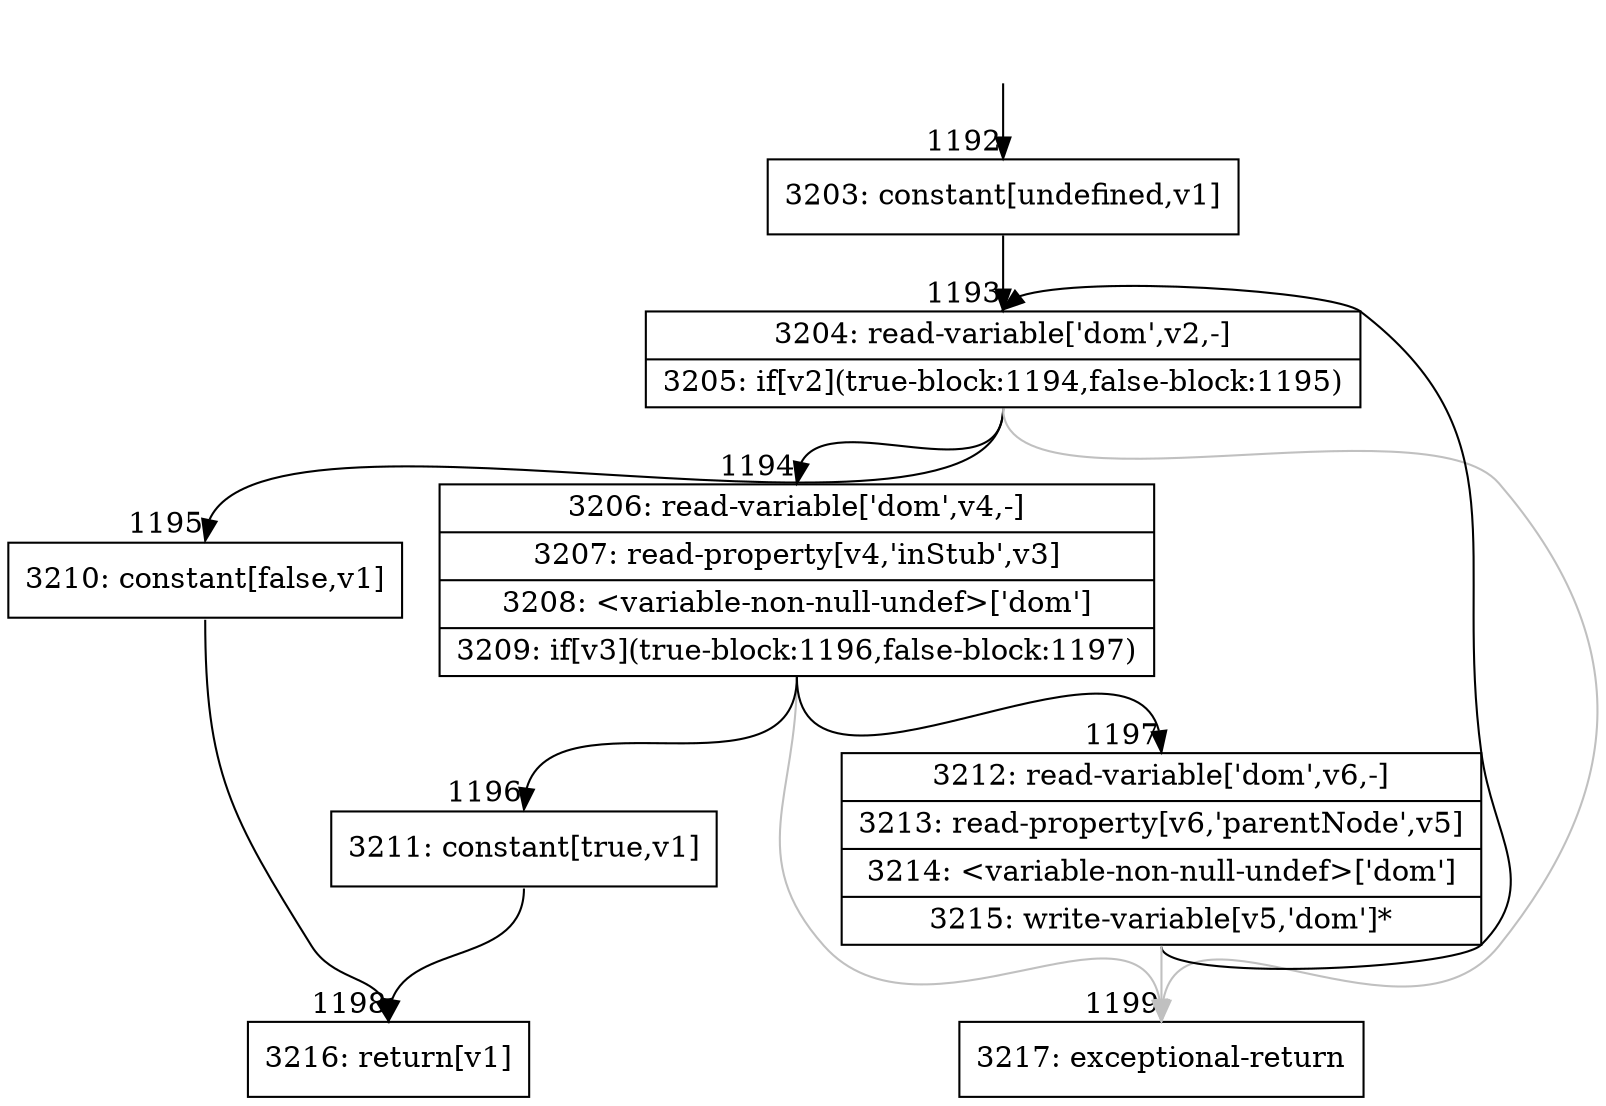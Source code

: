 digraph {
rankdir="TD"
BB_entry88[shape=none,label=""];
BB_entry88 -> BB1192 [tailport=s, headport=n, headlabel="    1192"]
BB1192 [shape=record label="{3203: constant[undefined,v1]}" ] 
BB1192 -> BB1193 [tailport=s, headport=n, headlabel="      1193"]
BB1193 [shape=record label="{3204: read-variable['dom',v2,-]|3205: if[v2](true-block:1194,false-block:1195)}" ] 
BB1193 -> BB1194 [tailport=s, headport=n, headlabel="      1194"]
BB1193 -> BB1195 [tailport=s, headport=n, headlabel="      1195"]
BB1193 -> BB1199 [tailport=s, headport=n, color=gray, headlabel="      1199"]
BB1194 [shape=record label="{3206: read-variable['dom',v4,-]|3207: read-property[v4,'inStub',v3]|3208: \<variable-non-null-undef\>['dom']|3209: if[v3](true-block:1196,false-block:1197)}" ] 
BB1194 -> BB1196 [tailport=s, headport=n, headlabel="      1196"]
BB1194 -> BB1197 [tailport=s, headport=n, headlabel="      1197"]
BB1194 -> BB1199 [tailport=s, headport=n, color=gray]
BB1195 [shape=record label="{3210: constant[false,v1]}" ] 
BB1195 -> BB1198 [tailport=s, headport=n, headlabel="      1198"]
BB1196 [shape=record label="{3211: constant[true,v1]}" ] 
BB1196 -> BB1198 [tailport=s, headport=n]
BB1197 [shape=record label="{3212: read-variable['dom',v6,-]|3213: read-property[v6,'parentNode',v5]|3214: \<variable-non-null-undef\>['dom']|3215: write-variable[v5,'dom']*}" ] 
BB1197 -> BB1193 [tailport=s, headport=n]
BB1197 -> BB1199 [tailport=s, headport=n, color=gray]
BB1198 [shape=record label="{3216: return[v1]}" ] 
BB1199 [shape=record label="{3217: exceptional-return}" ] 
//#$~ 1035
}
